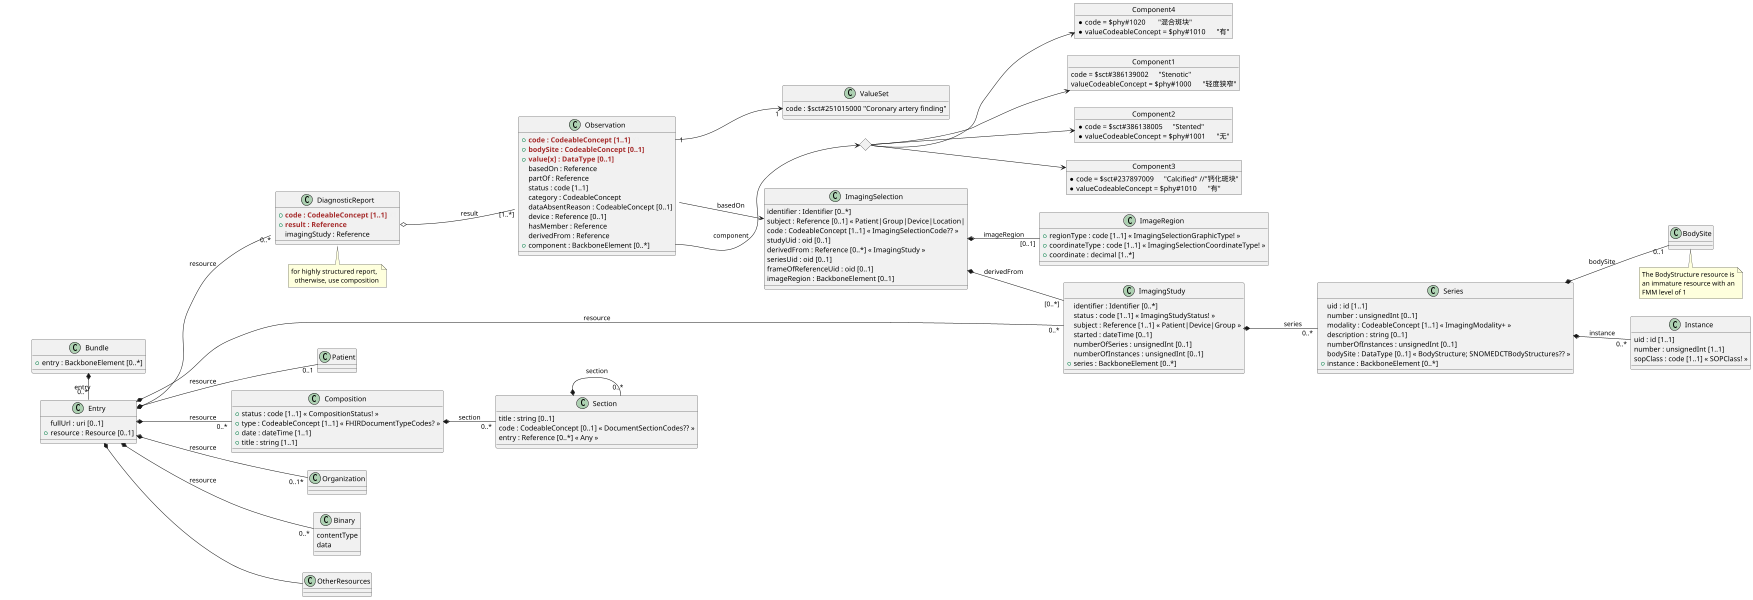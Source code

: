 @startuml ISAI-Shukun
'https://plantuml.com/object-diagram

scale 600 height
hide @unlinked

left to right direction

class Bundle {
'    identifier : Identifier [0..1]
'    type : code [1..1] « BundleType! »
'    timestamp : instant [0..1]
'    total : unsignedInt [0..1]
'    signature : Signature [0..1]
    + entry : BackboneElement [0..*]
}

class Entry {
    fullUrl : uri [0..1]
    + resource : Resource [0..1]
}

Bundle *-"0..*" Entry : entry

class Patient {
}

class Composition {
'    url : uri [0..1]
'    identifier : Identifier [0..1]
'    version : string [0..1]
    +status : code [1..1] « CompositionStatus! »
    +type : CodeableConcept [1..1] « FHIRDocumentTypeCodes? »
'    category : CodeableConcept [0..*] « ReferencedItemCategoryValueSet?? »
'    subject : Reference [0..1] « Any »
'    encounter : Reference [0..1] « Encounter »
    +date : dateTime [1..1]
'    useContext : UsageContext [0..*]
'    author : Reference [1..*] « Practitioner|PractitionerRole|Device|
'    Patient|RelatedPerson|Organization »
'    name : string [0..1]
    +title : string [1..1]
'    note : Annotation [0..*]
'    confidentiality : code [0..1] « Confidentiality! »
'    custodian : Reference [0..1] « Organization »
'    relatesTo : RelatedArtifact [0..*]
}

class Section {
    title : string [0..1]
    code : CodeableConcept [0..1] « DocumentSectionCodes?? »
'    author : Reference [0..*] « Practitioner|PractitionerRole|Device|
'    Patient|RelatedPerson|Organization »
'    focus : Reference [0..1] « Any »
'    text : Narrative [0..1]
'    mode : code [0..1] « ListMode! »
'    orderedBy : CodeableConcept [0..1] « ListOrderCodes? »
    entry : Reference [0..*] « Any »
'    emptyReason : CodeableConcept [0..1] « ListEmptyReasons? »
}

Composition *--"0..*" Section : section
Section *--"0..*" Section : section

'Section *--"0..*" Observation : entry???

class Organization {
}

class ImagingStudy {
    identifier : Identifier [0..*]
    status : code [1..1] « ImagingStudyStatus! »
'    modality : CodeableConcept [0..*] « ImagingModality+ »
    subject : Reference [1..1] « Patient|Device|Group »
'    encounter : Reference [0..1] « Encounter »
    started : dateTime [0..1]
'    basedOn : Reference [0..*] « CarePlan|ServiceRequest|Appointment|
'    AppointmentResponse|Task »
'    referrer : Reference [0..1] « Practitioner|PractitionerRole »
'    interpreter : Reference [0..*] « Practitioner|PractitionerRole »
'    endpoint : Reference [0..*] « Endpoint »
    numberOfSeries : unsignedInt [0..1]
    numberOfInstances : unsignedInt [0..1]
'    procedure : DataType [0..*] « Procedure; ImagingProcedureCode? »
'    location : Reference [0..1] « Location »
'    reason : DataType [0..*] « Condition|Observation|DiagnosticReport|
'    DocumentReference; ProcedureReasonCodes?? »
'    note : Annotation [0..*]
'    description : string [0..1]
    +series : BackboneElement [0..*]
}

class Binary{
    contentType
    data
}

class OtherResources{

}


class Series{
    uid : id [1..1]
    number : unsignedInt [0..1]
    modality : CodeableConcept [1..1] « ImagingModality+ »
    description : string [0..1]
    numberOfInstances : unsignedInt [0..1]
'    endpoint : Reference [0..*] « Endpoint »
    bodySite : DataType [0..1] « BodyStructure; SNOMEDCTBodyStructures?? »
'    laterality : CodeableConcept [0..1] « Laterality?? »
'    specimen : Reference [0..*] « Specimen »
'    started : dateTime [0..1]
    +instance : BackboneElement [0..*]
}

Entry *--"0..*" Composition : resource
Entry *--"0..1" Patient : resource
Entry *--"0..1*" Organization : resource
Entry *--"0..*" ImagingStudy : resource
Entry *--"0..*" DiagnosticReport : resource
Entry *--"0..*" Binary : resource
Entry *-- OtherResources

ImagingStudy *--"0..*" Series : series
Series *--"0..1" BodySite : bodySite

class Instance {
    uid : id [1..1]
    number : unsignedInt [1..1]
    sopClass : code [1..1] « SOPClass! »
}
Series *--"0..*" Instance : instance

class DiagnosticReport {
'    identifier : Identifier
'    basedOn : Reference
'    status : code [1..1]
'    category : CodeableConcept
  + <b><color brown>code : CodeableConcept [1..1]</color></b> <color #eee>X1</color>
'    subject : Reference [0..1]
'    encounter : Reference [0..1]
'    effective[x] : DataType [0..1]
'    issued : instant [0..1]
'    performer : Reference
'    resultsInterpreter : Reference
'    specimen : Reference
  + <b><color brown>result : Reference</color></b>
'    note : Annotation
    imagingStudy : Reference
'    composition : Reference [0..1]
'    conclusion : string [0..1]
'    conclusionCode : CodeableConcept
'    presentedForm : Attachment
'    Media
'    comment : string [0..1]
'    link : Reference [1..1]
}
note bottom
  for highly structured report,
    otherwise, use composition
end note

'DiagnosticReport::basedOn -- Procedure
DiagnosticReport::result o-- "[1..*]" Observation : result


class Observation{
'    identifier : Identifier
  +  <b><color brown>code : CodeableConcept [1..1]</color></b> <color #eee>X1</color>
  +  <b><color brown>bodySite : CodeableConcept [0..1]</color></b>
  +  <b><color brown>value[x] : DataType [0..1]</color></b>
'    instantiates[x] : DataType [0..1]
    basedOn : Reference
    partOf : Reference
    status : code [1..1]
    category : CodeableConcept
'    subject : Reference [0..1]
'    focus : Reference
'    encounter : Reference [0..1]
'    effective[x] : DataType [0..1]
'    issued : instant [0..1]
'    performer : Reference
    dataAbsentReason : CodeableConcept [0..1]
'    interpretation : CodeableConcept
'    note : Annotation
'    method : CodeableConcept [0..1]
'    specimen : Reference [0..1]
    device : Reference [0..1]
    hasMember : Reference
    derivedFrom : Reference
'    ReferenceRange
'    low : Quantity(SimpleQuantity) [0..1]
'    high : Quantity(SimpleQuantity) [0..1]
'    type : CodeableConcept [0..1]
'    appliesTo : CodeableConcept
'    age : Range [0..1]
'    text : string [0..1]
     +component : BackboneElement [0..*]
}

class BodySite {

}

note bottom
  The BodyStructure resource is
  an immature resource with an
  FMM level of 1
end note

object Component1 {
    code = $sct#386139002	"Stenotic"
    valueCodeableConcept = $phy#1000	"轻度狭窄"
}

object Component2 {
  * code = $sct#386138005	"Stented"
  * valueCodeableConcept = $phy#1001	"无"
}

object Component3 {
  * code = $sct#237897009	"Calcified" //"钙化斑块"
  * valueCodeableConcept = $phy#1010	"有"
}

object Component4 {
  * code = $phy#1020	"混合斑块"
  * valueCodeableConcept = $phy#1010	"有"
}

class ValueSet {
    code : $sct#251015000 "Coronary artery finding"
}

<> d1

class ValueSet2{
    bodySite: $sct#67734004 "Upper Trunk Structure"
}

Observation --> ImagingSelection: basedOn
Observation::X1 "1" --> "1" ValueSet::code
'Observation::bodySite --> ValueSet2
Observation::component --> d1 : component
d1 --> Component1
d1 --> Component2
d1 --> Component3
d1 --> Component4

class ImagingSelection {
    identifier : Identifier [0..*]
    subject : Reference [0..1] « Patient|Group|Device|Location|
'    Organization|Procedure|Practitioner|Medication|Substance|
'    Specimen »
'    issued : instant [0..1]
'    basedOn : Reference [0..*] « CarePlan|ServiceRequest|Appointment|
'    AppointmentResponse|Task »
'    category : CodeableConcept [0..*] « ImagingSelectionCode?? »
    code : CodeableConcept [1..1] « ImagingSelectionCode?? »
    studyUid : oid [0..1]
    derivedFrom : Reference [0..*] « ImagingStudy »
'    endpoint : Reference [0..*] « Endpoint »
    seriesUid : oid [0..1]
    frameOfReferenceUid : oid [0..1]
'    bodySite : DataType [0..1] « BodyStructure; SNOMEDCTBodyStructures?? »
    imageRegion : BackboneElement [0..1]
}

class ImageRegion{
    +regionType : code [1..1] « ImagingSelectionGraphicType! »
    +coordinateType : code [1..1] « ImagingSelectionCoordinateType! »
    +coordinate : decimal [1..*]
}

ImagingSelection *--"[0..1]" ImageRegion : imageRegion
ImagingSelection *--"[0..*]" ImagingStudy : derivedFrom

@enduml

